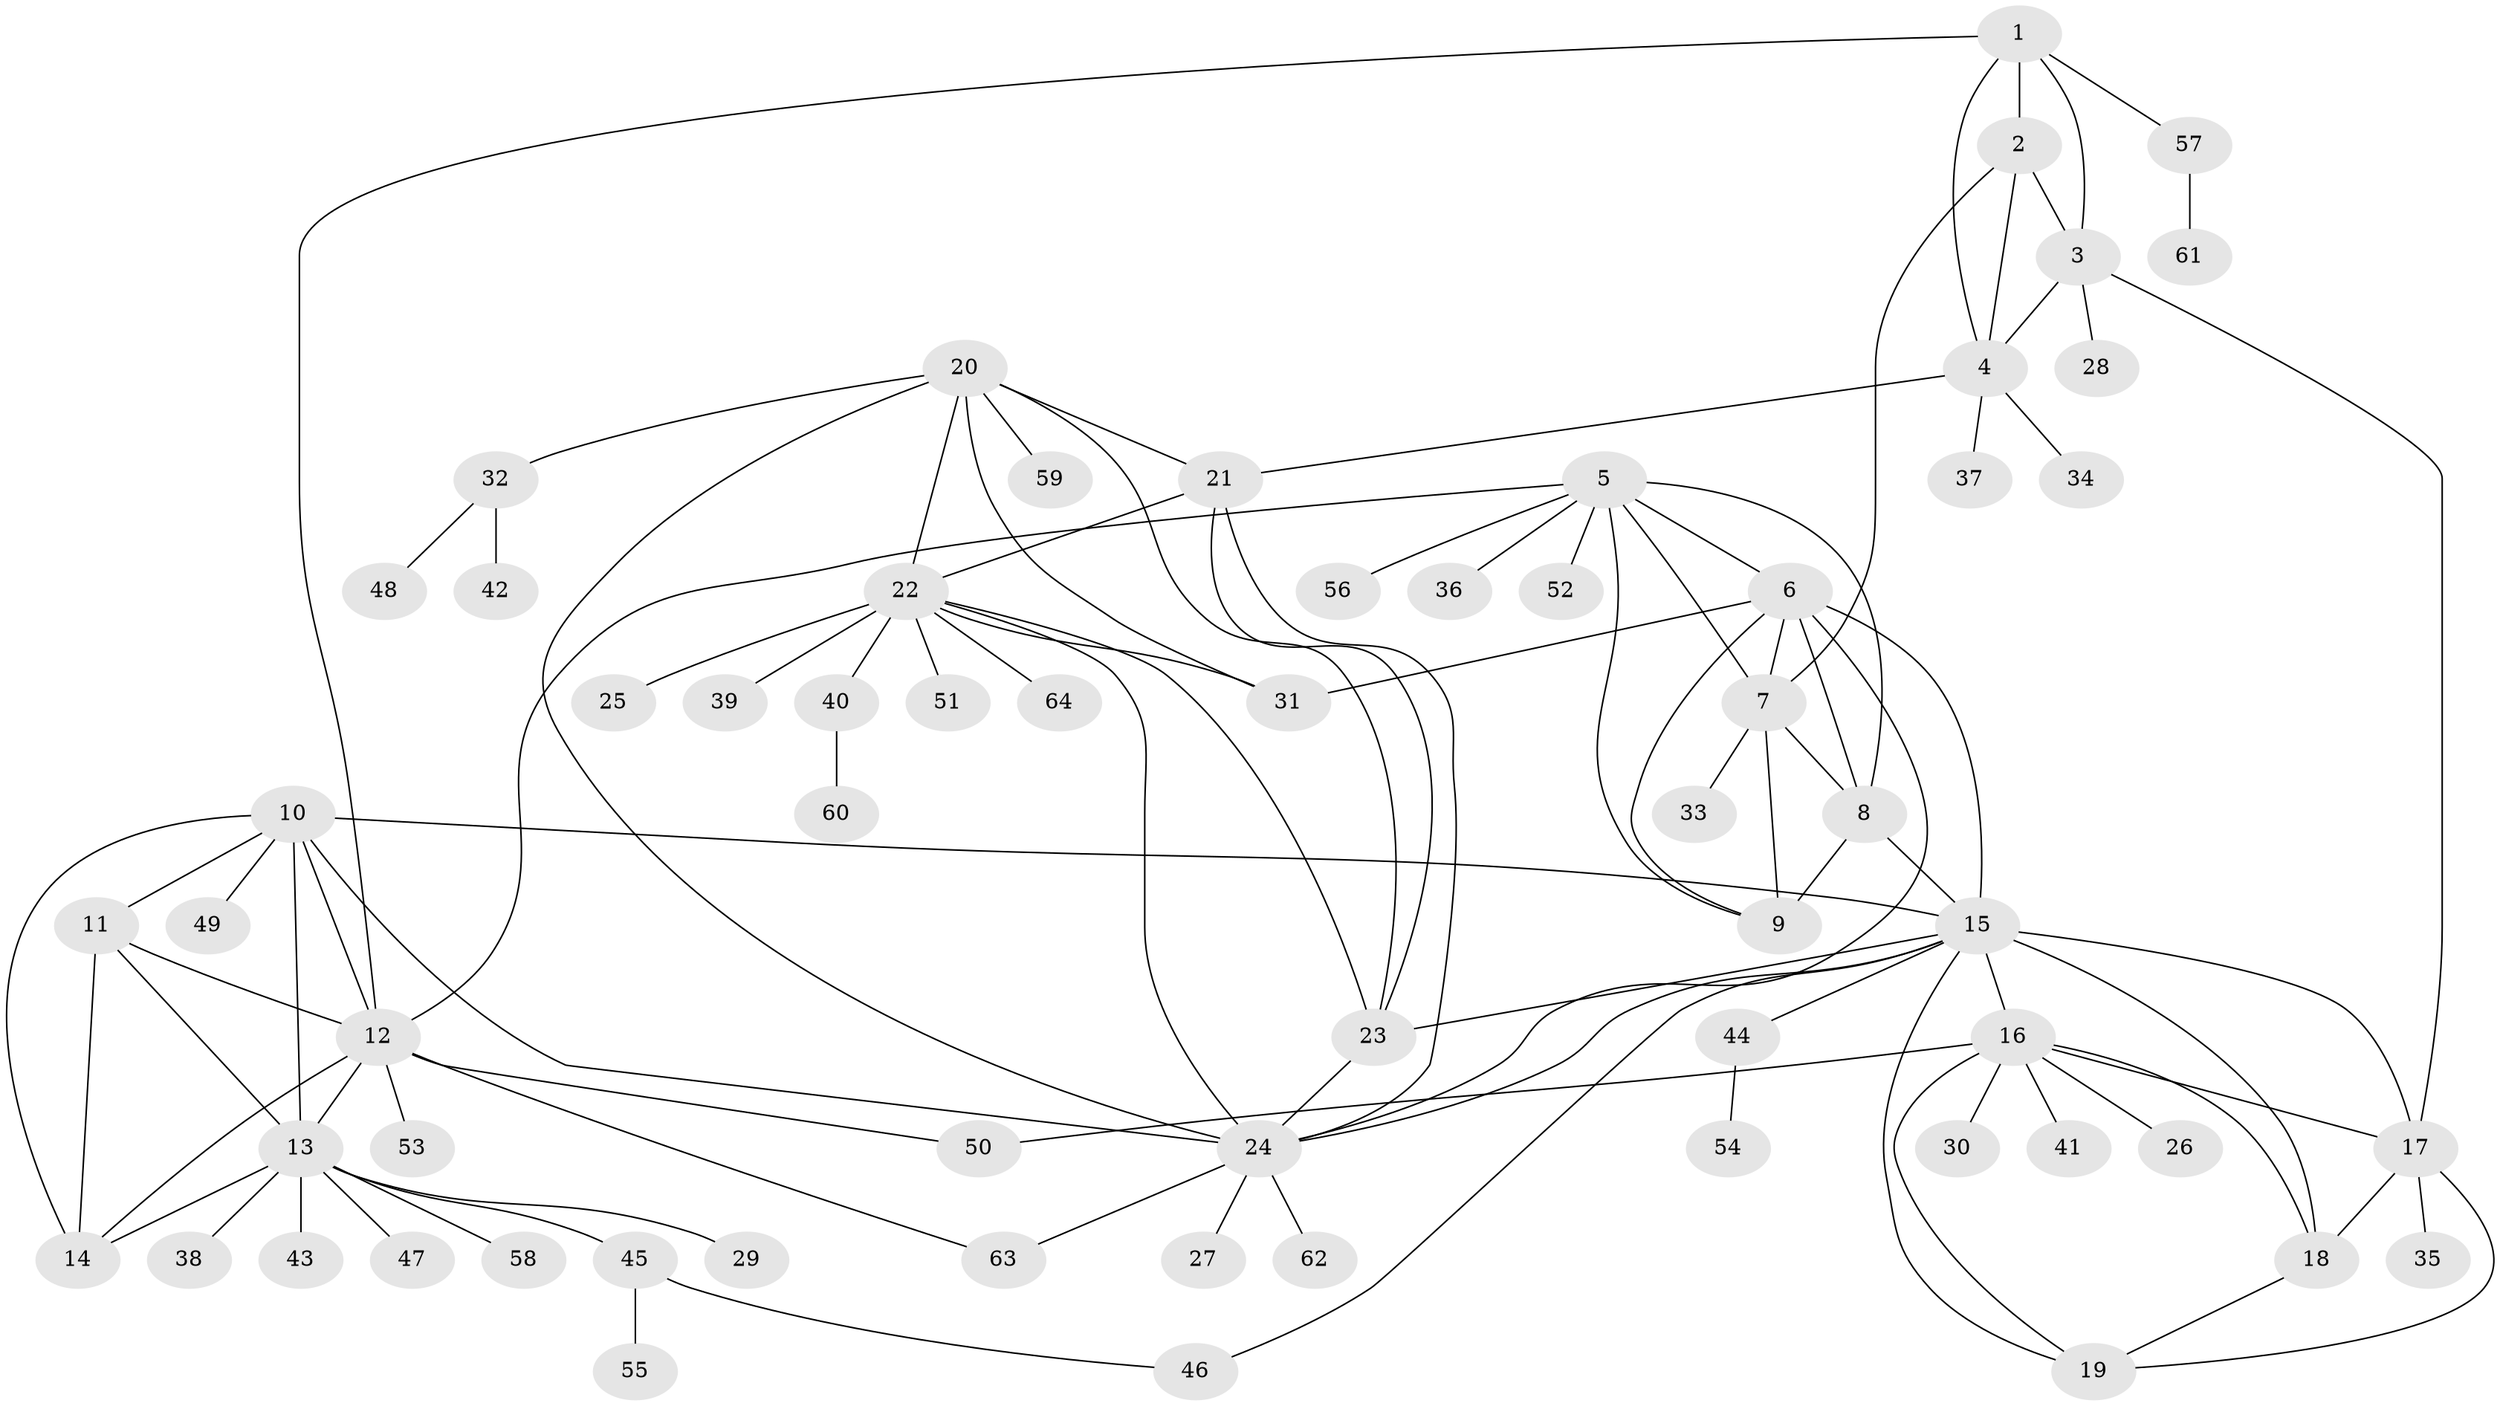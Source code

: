 // original degree distribution, {7: 0.02830188679245283, 4: 0.04716981132075472, 8: 0.04716981132075472, 5: 0.04716981132075472, 9: 0.02830188679245283, 17: 0.009433962264150943, 6: 0.009433962264150943, 10: 0.009433962264150943, 11: 0.02830188679245283, 1: 0.6037735849056604, 2: 0.11320754716981132, 3: 0.02830188679245283}
// Generated by graph-tools (version 1.1) at 2025/52/03/04/25 22:52:36]
// undirected, 64 vertices, 103 edges
graph export_dot {
  node [color=gray90,style=filled];
  1;
  2;
  3;
  4;
  5;
  6;
  7;
  8;
  9;
  10;
  11;
  12;
  13;
  14;
  15;
  16;
  17;
  18;
  19;
  20;
  21;
  22;
  23;
  24;
  25;
  26;
  27;
  28;
  29;
  30;
  31;
  32;
  33;
  34;
  35;
  36;
  37;
  38;
  39;
  40;
  41;
  42;
  43;
  44;
  45;
  46;
  47;
  48;
  49;
  50;
  51;
  52;
  53;
  54;
  55;
  56;
  57;
  58;
  59;
  60;
  61;
  62;
  63;
  64;
  1 -- 2 [weight=2.0];
  1 -- 3 [weight=1.0];
  1 -- 4 [weight=1.0];
  1 -- 12 [weight=1.0];
  1 -- 57 [weight=1.0];
  2 -- 3 [weight=2.0];
  2 -- 4 [weight=2.0];
  2 -- 7 [weight=1.0];
  3 -- 4 [weight=1.0];
  3 -- 17 [weight=1.0];
  3 -- 28 [weight=1.0];
  4 -- 21 [weight=1.0];
  4 -- 34 [weight=1.0];
  4 -- 37 [weight=1.0];
  5 -- 6 [weight=1.0];
  5 -- 7 [weight=1.0];
  5 -- 8 [weight=1.0];
  5 -- 9 [weight=1.0];
  5 -- 12 [weight=1.0];
  5 -- 36 [weight=1.0];
  5 -- 52 [weight=1.0];
  5 -- 56 [weight=1.0];
  6 -- 7 [weight=1.0];
  6 -- 8 [weight=1.0];
  6 -- 9 [weight=1.0];
  6 -- 15 [weight=1.0];
  6 -- 24 [weight=1.0];
  6 -- 31 [weight=10.0];
  7 -- 8 [weight=1.0];
  7 -- 9 [weight=1.0];
  7 -- 33 [weight=2.0];
  8 -- 9 [weight=2.0];
  8 -- 15 [weight=1.0];
  10 -- 11 [weight=1.0];
  10 -- 12 [weight=1.0];
  10 -- 13 [weight=1.0];
  10 -- 14 [weight=1.0];
  10 -- 15 [weight=1.0];
  10 -- 24 [weight=1.0];
  10 -- 49 [weight=1.0];
  11 -- 12 [weight=1.0];
  11 -- 13 [weight=1.0];
  11 -- 14 [weight=1.0];
  12 -- 13 [weight=1.0];
  12 -- 14 [weight=1.0];
  12 -- 50 [weight=1.0];
  12 -- 53 [weight=1.0];
  12 -- 63 [weight=1.0];
  13 -- 14 [weight=1.0];
  13 -- 29 [weight=1.0];
  13 -- 38 [weight=1.0];
  13 -- 43 [weight=1.0];
  13 -- 45 [weight=1.0];
  13 -- 47 [weight=1.0];
  13 -- 58 [weight=1.0];
  15 -- 16 [weight=1.0];
  15 -- 17 [weight=1.0];
  15 -- 18 [weight=4.0];
  15 -- 19 [weight=1.0];
  15 -- 23 [weight=1.0];
  15 -- 24 [weight=1.0];
  15 -- 44 [weight=1.0];
  15 -- 46 [weight=1.0];
  16 -- 17 [weight=1.0];
  16 -- 18 [weight=1.0];
  16 -- 19 [weight=1.0];
  16 -- 26 [weight=1.0];
  16 -- 30 [weight=1.0];
  16 -- 41 [weight=1.0];
  16 -- 50 [weight=1.0];
  17 -- 18 [weight=1.0];
  17 -- 19 [weight=1.0];
  17 -- 35 [weight=1.0];
  18 -- 19 [weight=1.0];
  20 -- 21 [weight=1.0];
  20 -- 22 [weight=1.0];
  20 -- 23 [weight=1.0];
  20 -- 24 [weight=1.0];
  20 -- 31 [weight=1.0];
  20 -- 32 [weight=1.0];
  20 -- 59 [weight=1.0];
  21 -- 22 [weight=1.0];
  21 -- 23 [weight=1.0];
  21 -- 24 [weight=1.0];
  22 -- 23 [weight=1.0];
  22 -- 24 [weight=1.0];
  22 -- 25 [weight=1.0];
  22 -- 31 [weight=1.0];
  22 -- 39 [weight=1.0];
  22 -- 40 [weight=1.0];
  22 -- 51 [weight=1.0];
  22 -- 64 [weight=1.0];
  23 -- 24 [weight=1.0];
  24 -- 27 [weight=1.0];
  24 -- 62 [weight=1.0];
  24 -- 63 [weight=1.0];
  32 -- 42 [weight=1.0];
  32 -- 48 [weight=1.0];
  40 -- 60 [weight=1.0];
  44 -- 54 [weight=1.0];
  45 -- 46 [weight=1.0];
  45 -- 55 [weight=1.0];
  57 -- 61 [weight=1.0];
}
